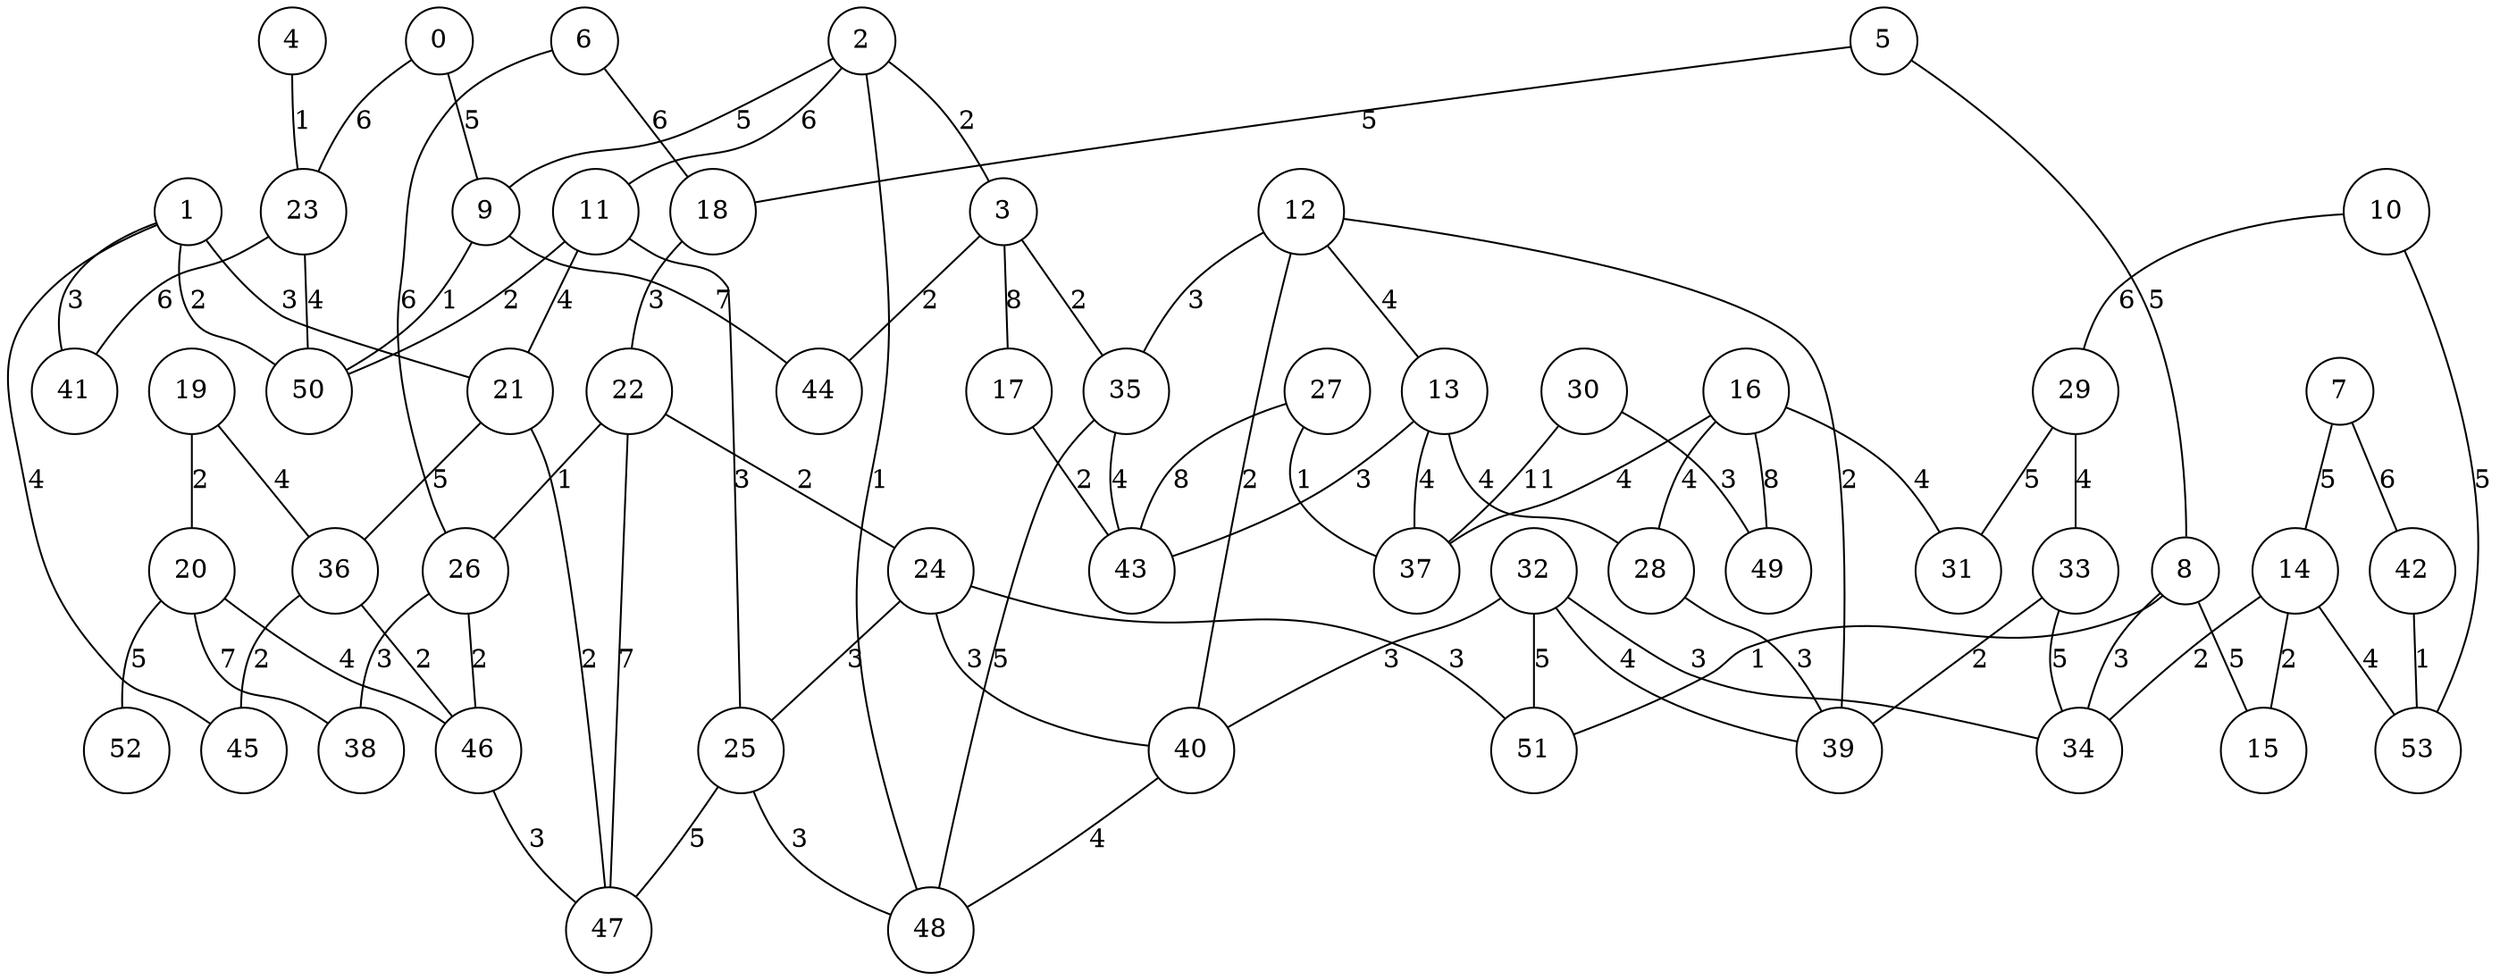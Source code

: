 graph qubit_interaction_graph {
    node [shape=circle];
    0 -- 9 [label=5];
    0 -- 23 [label=6];
    1 -- 21 [label=3];
    1 -- 41 [label=3];
    1 -- 50 [label=2];
    1 -- 45 [label=4];
    2 -- 11 [label=6];
    2 -- 9 [label=5];
    2 -- 3 [label=2];
    2 -- 48 [label=1];
    3 -- 44 [label=2];
    3 -- 17 [label=8];
    3 -- 35 [label=2];
    4 -- 23 [label=1];
    5 -- 8 [label=5];
    5 -- 18 [label=5];
    6 -- 18 [label=6];
    6 -- 26 [label=6];
    7 -- 14 [label=5];
    7 -- 42 [label=6];
    8 -- 15 [label=5];
    8 -- 34 [label=3];
    8 -- 51 [label=1];
    9 -- 44 [label=7];
    9 -- 50 [label=1];
    10 -- 29 [label=6];
    10 -- 53 [label=5];
    11 -- 21 [label=4];
    11 -- 50 [label=2];
    11 -- 25 [label=3];
    12 -- 39 [label=2];
    12 -- 40 [label=2];
    12 -- 13 [label=4];
    12 -- 35 [label=3];
    13 -- 37 [label=4];
    13 -- 43 [label=3];
    13 -- 28 [label=4];
    14 -- 53 [label=4];
    14 -- 15 [label=2];
    14 -- 34 [label=2];
    16 -- 49 [label=8];
    16 -- 28 [label=4];
    16 -- 31 [label=4];
    16 -- 37 [label=4];
    17 -- 43 [label=2];
    18 -- 22 [label=3];
    19 -- 20 [label=2];
    19 -- 36 [label=4];
    20 -- 46 [label=4];
    20 -- 38 [label=7];
    20 -- 52 [label=5];
    21 -- 36 [label=5];
    21 -- 47 [label=2];
    22 -- 47 [label=7];
    22 -- 24 [label=2];
    22 -- 26 [label=1];
    23 -- 50 [label=4];
    23 -- 41 [label=6];
    24 -- 25 [label=3];
    24 -- 51 [label=3];
    24 -- 40 [label=3];
    25 -- 47 [label=5];
    25 -- 48 [label=3];
    26 -- 38 [label=3];
    26 -- 46 [label=2];
    27 -- 43 [label=8];
    27 -- 37 [label=1];
    28 -- 39 [label=3];
    29 -- 33 [label=4];
    29 -- 31 [label=5];
    30 -- 37 [label=11];
    30 -- 49 [label=3];
    32 -- 39 [label=4];
    32 -- 40 [label=3];
    32 -- 51 [label=5];
    32 -- 34 [label=3];
    33 -- 34 [label=5];
    33 -- 39 [label=2];
    35 -- 48 [label=5];
    35 -- 43 [label=4];
    36 -- 46 [label=2];
    36 -- 45 [label=2];
    40 -- 48 [label=4];
    42 -- 53 [label=1];
    46 -- 47 [label=3];
}